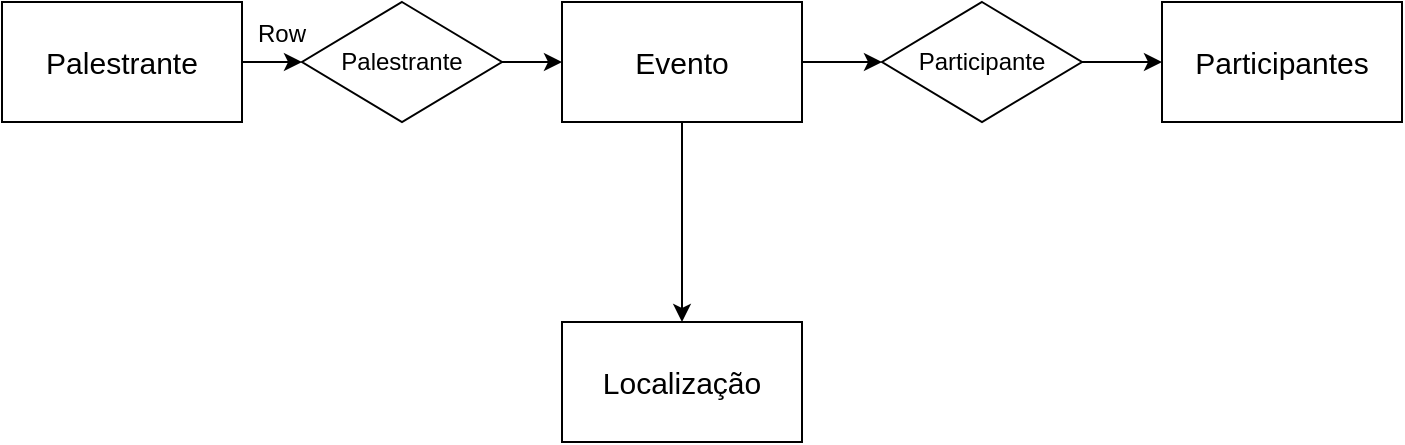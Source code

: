 <mxfile version="24.8.6">
  <diagram name="Página-1" id="VwAsUlHs5DSFmlMA85f5">
    <mxGraphModel dx="1009" dy="539" grid="1" gridSize="10" guides="1" tooltips="1" connect="1" arrows="1" fold="1" page="1" pageScale="1" pageWidth="827" pageHeight="1169" math="0" shadow="0">
      <root>
        <mxCell id="0" />
        <mxCell id="1" parent="0" />
        <mxCell id="PV5hBjPXJR__UWqTvaMe-15" value="" style="edgeStyle=orthogonalEdgeStyle;rounded=0;orthogonalLoop=1;jettySize=auto;html=1;" edge="1" parent="1" source="PV5hBjPXJR__UWqTvaMe-1" target="PV5hBjPXJR__UWqTvaMe-4">
          <mxGeometry relative="1" as="geometry" />
        </mxCell>
        <mxCell id="PV5hBjPXJR__UWqTvaMe-1" value="&lt;font style=&quot;font-size: 15px;&quot;&gt;Palestrante&lt;/font&gt;" style="rounded=0;whiteSpace=wrap;html=1;" vertex="1" parent="1">
          <mxGeometry x="40" y="450" width="120" height="60" as="geometry" />
        </mxCell>
        <mxCell id="PV5hBjPXJR__UWqTvaMe-16" value="" style="edgeStyle=orthogonalEdgeStyle;rounded=0;orthogonalLoop=1;jettySize=auto;html=1;" edge="1" parent="1" source="PV5hBjPXJR__UWqTvaMe-4" target="PV5hBjPXJR__UWqTvaMe-6">
          <mxGeometry relative="1" as="geometry" />
        </mxCell>
        <mxCell id="PV5hBjPXJR__UWqTvaMe-4" value="Palestrante" style="rhombus;whiteSpace=wrap;html=1;rounded=0;" vertex="1" parent="1">
          <mxGeometry x="190" y="450" width="100" height="60" as="geometry" />
        </mxCell>
        <mxCell id="PV5hBjPXJR__UWqTvaMe-17" value="" style="edgeStyle=orthogonalEdgeStyle;rounded=0;orthogonalLoop=1;jettySize=auto;html=1;" edge="1" parent="1" source="PV5hBjPXJR__UWqTvaMe-6" target="PV5hBjPXJR__UWqTvaMe-8">
          <mxGeometry relative="1" as="geometry" />
        </mxCell>
        <mxCell id="PV5hBjPXJR__UWqTvaMe-18" value="" style="edgeStyle=orthogonalEdgeStyle;rounded=0;orthogonalLoop=1;jettySize=auto;html=1;" edge="1" parent="1" source="PV5hBjPXJR__UWqTvaMe-6" target="PV5hBjPXJR__UWqTvaMe-12">
          <mxGeometry relative="1" as="geometry" />
        </mxCell>
        <mxCell id="PV5hBjPXJR__UWqTvaMe-6" value="&lt;font style=&quot;font-size: 15px;&quot;&gt;Evento&lt;/font&gt;" style="whiteSpace=wrap;html=1;rounded=0;" vertex="1" parent="1">
          <mxGeometry x="320" y="450" width="120" height="60" as="geometry" />
        </mxCell>
        <mxCell id="PV5hBjPXJR__UWqTvaMe-8" value="&lt;font style=&quot;font-size: 15px;&quot;&gt;Localização&lt;/font&gt;" style="whiteSpace=wrap;html=1;rounded=0;" vertex="1" parent="1">
          <mxGeometry x="320" y="610" width="120" height="60" as="geometry" />
        </mxCell>
        <mxCell id="PV5hBjPXJR__UWqTvaMe-10" value="&lt;font style=&quot;font-size: 15px;&quot;&gt;Participantes&lt;/font&gt;" style="whiteSpace=wrap;html=1;rounded=0;" vertex="1" parent="1">
          <mxGeometry x="620" y="450" width="120" height="60" as="geometry" />
        </mxCell>
        <mxCell id="PV5hBjPXJR__UWqTvaMe-19" value="" style="edgeStyle=orthogonalEdgeStyle;rounded=0;orthogonalLoop=1;jettySize=auto;html=1;" edge="1" parent="1" source="PV5hBjPXJR__UWqTvaMe-12" target="PV5hBjPXJR__UWqTvaMe-10">
          <mxGeometry relative="1" as="geometry" />
        </mxCell>
        <mxCell id="PV5hBjPXJR__UWqTvaMe-12" value="Participante" style="rhombus;whiteSpace=wrap;html=1;rounded=0;" vertex="1" parent="1">
          <mxGeometry x="480" y="450" width="100" height="60" as="geometry" />
        </mxCell>
        <mxCell id="PV5hBjPXJR__UWqTvaMe-20" value="" style="shape=table;startSize=0;container=1;collapsible=1;childLayout=tableLayout;fixedRows=1;rowLines=0;fontStyle=0;align=center;resizeLast=1;strokeColor=none;fillColor=none;collapsible=0;whiteSpace=wrap;html=1;" vertex="1" parent="1">
          <mxGeometry x="130" y="450" width="70" height="30" as="geometry" />
        </mxCell>
        <mxCell id="PV5hBjPXJR__UWqTvaMe-21" value="" style="shape=tableRow;horizontal=0;startSize=0;swimlaneHead=0;swimlaneBody=0;fillColor=none;collapsible=0;dropTarget=0;points=[[0,0.5],[1,0.5]];portConstraint=eastwest;top=0;left=0;right=0;bottom=0;" vertex="1" parent="PV5hBjPXJR__UWqTvaMe-20">
          <mxGeometry width="70" height="30" as="geometry" />
        </mxCell>
        <mxCell id="PV5hBjPXJR__UWqTvaMe-22" value="" style="shape=partialRectangle;connectable=0;fillColor=none;top=0;left=0;bottom=0;right=0;editable=1;overflow=hidden;" vertex="1" parent="PV5hBjPXJR__UWqTvaMe-21">
          <mxGeometry width="30" height="30" as="geometry">
            <mxRectangle width="30" height="30" as="alternateBounds" />
          </mxGeometry>
        </mxCell>
        <mxCell id="PV5hBjPXJR__UWqTvaMe-23" value="Row" style="shape=partialRectangle;connectable=0;fillColor=none;top=0;left=0;bottom=0;right=0;align=left;spacingLeft=6;overflow=hidden;" vertex="1" parent="PV5hBjPXJR__UWqTvaMe-21">
          <mxGeometry x="30" width="40" height="30" as="geometry">
            <mxRectangle width="40" height="30" as="alternateBounds" />
          </mxGeometry>
        </mxCell>
      </root>
    </mxGraphModel>
  </diagram>
</mxfile>
